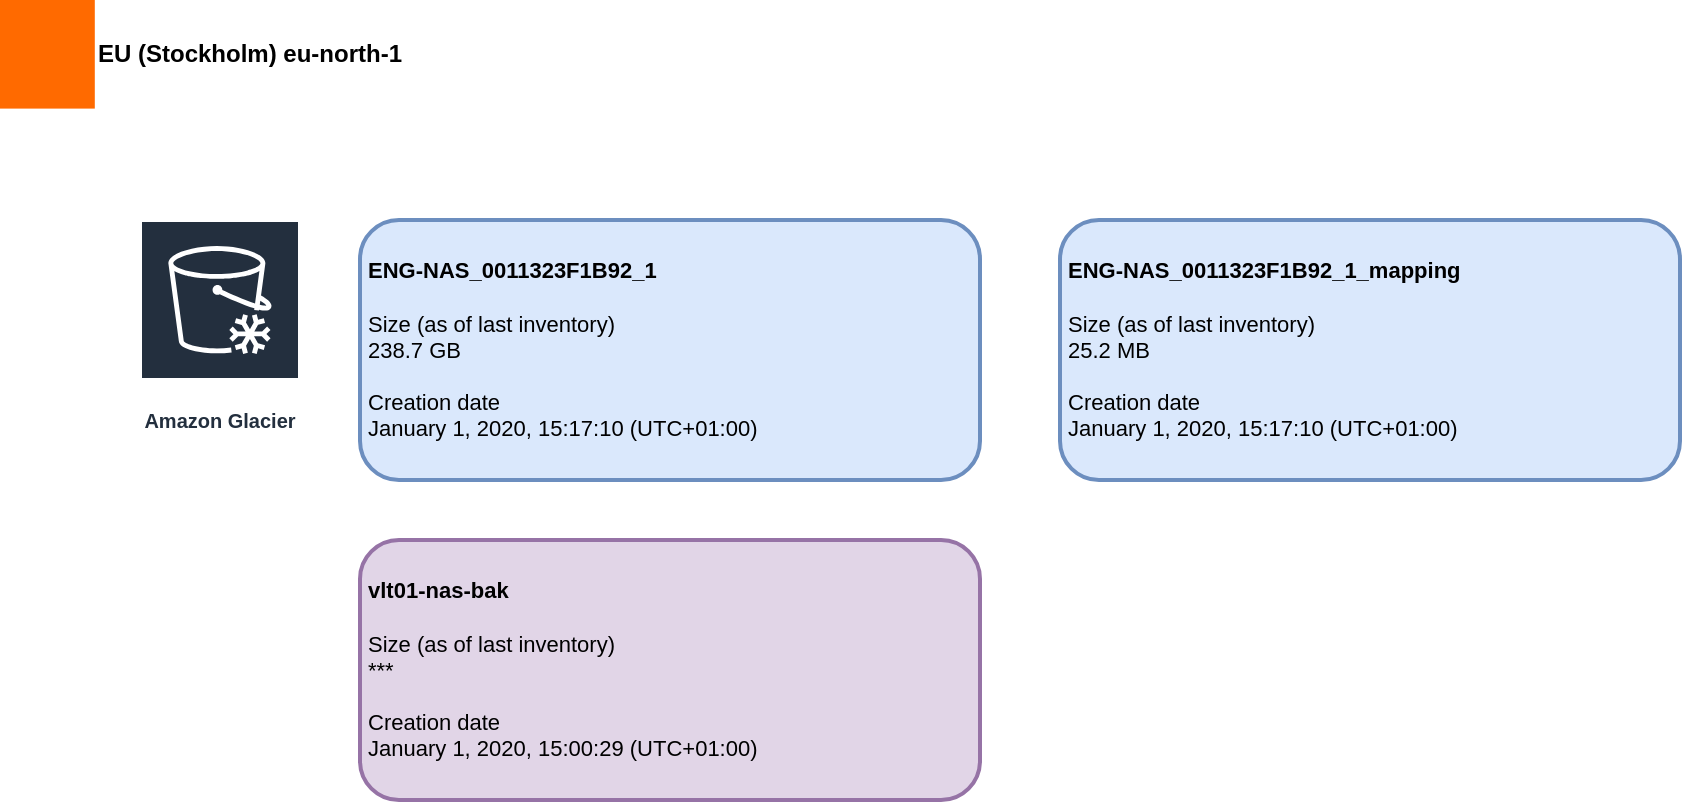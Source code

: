 <mxfile>
    <diagram id="-yid2aA2LPZ6Yue3BWdA" name="Current">
        <mxGraphModel dx="2258" dy="601" grid="1" gridSize="10" guides="1" tooltips="1" connect="1" arrows="1" fold="1" page="1" pageScale="1" pageWidth="1169" pageHeight="1654" math="0" shadow="0">
            <root>
                <mxCell id="0"/>
                <mxCell id="1" parent="0"/>
                <mxCell id="2" value="Amazon Glacier" style="sketch=0;outlineConnect=0;fontColor=#232F3E;gradientColor=none;strokeColor=#ffffff;fillColor=#232F3E;dashed=0;verticalLabelPosition=middle;verticalAlign=bottom;align=center;html=1;whiteSpace=wrap;fontSize=10;fontStyle=1;spacing=3;shape=mxgraph.aws4.productIcon;prIcon=mxgraph.aws4.glacier;" vertex="1" parent="1">
                    <mxGeometry x="110" y="200" width="80" height="110" as="geometry"/>
                </mxCell>
                <mxCell id="3" value="&lt;b&gt;ENG-NAS_0011323F1B92_1&lt;/b&gt;&lt;div&gt;&lt;div&gt;&lt;br&gt;&lt;/div&gt;&lt;div&gt;Size (as of last inventory)&lt;/div&gt;&lt;div&gt;238.7 GB&lt;/div&gt;&lt;/div&gt;&lt;div&gt;&lt;br&gt;&lt;/div&gt;&lt;div&gt;&lt;div class=&quot;awsui_child_18582_whr0e_149&quot;&gt;&lt;div data-test-id=&quot;creation&quot;&gt;&lt;div class=&quot;awsui_root_18wu0_fxrr2_920 awsui_box_18wu0_fxrr2_172 awsui_key-label-variant_18wu0_fxrr2_270 awsui_color-default_18wu0_fxrr2_172 awsui_font-size-default_18wu0_fxrr2_188 awsui_font-weight-default_18wu0_fxrr2_228&quot;&gt;Creation date&lt;/div&gt;&lt;div data-test-id=&quot;value&quot;&gt;January 1, 2020, 15:17:10 (UTC+01:00)&lt;/div&gt;&lt;/div&gt;&lt;/div&gt;&lt;/div&gt;" style="rounded=1;whiteSpace=wrap;html=1;strokeWidth=2;fillColor=#dae8fc;strokeColor=#6c8ebf;fontSize=11;align=left;spacingLeft=2;" vertex="1" parent="1">
                    <mxGeometry x="220" y="200" width="310" height="130" as="geometry"/>
                </mxCell>
                <mxCell id="4" value="EU (Stockholm) eu-north-1" style="points=[];aspect=fixed;html=1;align=left;shadow=0;dashed=0;fillColor=#FF6A00;strokeColor=none;shape=mxgraph.alibaba_cloud.region;labelPosition=right;verticalLabelPosition=middle;verticalAlign=middle;fontStyle=1" vertex="1" parent="1">
                    <mxGeometry x="40" y="90" width="47.4" height="54.3" as="geometry"/>
                </mxCell>
                <mxCell id="5" value="&lt;b&gt;ENG-NAS_0011323F1B92_1_mapping&lt;/b&gt;&lt;br&gt;&lt;div&gt;&lt;div&gt;&lt;br&gt;&lt;/div&gt;&lt;div&gt;&lt;div class=&quot;awsui_child_18582_whr0e_149&quot;&gt;&lt;div data-test-id=&quot;size&quot;&gt;&lt;div class=&quot;awsui_root_18wu0_fxrr2_920 awsui_box_18wu0_fxrr2_172 awsui_key-label-variant_18wu0_fxrr2_270 awsui_color-default_18wu0_fxrr2_172 awsui_font-size-default_18wu0_fxrr2_188 awsui_font-weight-default_18wu0_fxrr2_228&quot;&gt;Size (as of last inventory)&lt;/div&gt;&lt;div data-test-id=&quot;value&quot;&gt;25.2 MB&lt;/div&gt;&lt;div data-test-id=&quot;value&quot;&gt;&lt;br&gt;&lt;/div&gt;&lt;/div&gt;&lt;/div&gt;&lt;/div&gt;&lt;/div&gt;&lt;div&gt;&lt;div class=&quot;awsui_child_18582_whr0e_149&quot;&gt;&lt;div data-test-id=&quot;creation&quot;&gt;&lt;div class=&quot;awsui_root_18wu0_fxrr2_920 awsui_box_18wu0_fxrr2_172 awsui_key-label-variant_18wu0_fxrr2_270 awsui_color-default_18wu0_fxrr2_172 awsui_font-size-default_18wu0_fxrr2_188 awsui_font-weight-default_18wu0_fxrr2_228&quot;&gt;&lt;div class=&quot;awsui_root_18wu0_fxrr2_920 awsui_box_18wu0_fxrr2_172 awsui_key-label-variant_18wu0_fxrr2_270 awsui_color-default_18wu0_fxrr2_172 awsui_font-size-default_18wu0_fxrr2_188 awsui_font-weight-default_18wu0_fxrr2_228&quot;&gt;Creation date&lt;/div&gt;&lt;div class=&quot;awsui_root_18wu0_fxrr2_920 awsui_box_18wu0_fxrr2_172 awsui_key-label-variant_18wu0_fxrr2_270 awsui_color-default_18wu0_fxrr2_172 awsui_font-size-default_18wu0_fxrr2_188 awsui_font-weight-default_18wu0_fxrr2_228&quot;&gt;January 1, 2020, 15:17:10 (UTC+01:00)&lt;/div&gt;&lt;/div&gt;&lt;/div&gt;&lt;/div&gt;&lt;/div&gt;" style="rounded=1;whiteSpace=wrap;html=1;strokeWidth=2;fillColor=#dae8fc;strokeColor=#6c8ebf;fontSize=11;align=left;spacingLeft=2;" vertex="1" parent="1">
                    <mxGeometry x="570" y="200" width="310" height="130" as="geometry"/>
                </mxCell>
                <mxCell id="6" value="&lt;b&gt;vlt01-nas-bak&lt;/b&gt;&lt;br&gt;&lt;div&gt;&lt;div&gt;&lt;br&gt;&lt;/div&gt;&lt;div&gt;Size (as of last inventory)&lt;/div&gt;&lt;div&gt;***&lt;/div&gt;&lt;/div&gt;&lt;div&gt;&lt;br&gt;&lt;/div&gt;&lt;div&gt;&lt;div class=&quot;awsui_child_18582_whr0e_149&quot;&gt;&lt;div data-test-id=&quot;creation&quot;&gt;&lt;div class=&quot;awsui_root_18wu0_fxrr2_920 awsui_box_18wu0_fxrr2_172 awsui_key-label-variant_18wu0_fxrr2_270 awsui_color-default_18wu0_fxrr2_172 awsui_font-size-default_18wu0_fxrr2_188 awsui_font-weight-default_18wu0_fxrr2_228&quot;&gt;&lt;div class=&quot;awsui_root_18wu0_fxrr2_920 awsui_box_18wu0_fxrr2_172 awsui_key-label-variant_18wu0_fxrr2_270 awsui_color-default_18wu0_fxrr2_172 awsui_font-size-default_18wu0_fxrr2_188 awsui_font-weight-default_18wu0_fxrr2_228&quot;&gt;Creation date&lt;/div&gt;&lt;div class=&quot;awsui_root_18wu0_fxrr2_920 awsui_box_18wu0_fxrr2_172 awsui_key-label-variant_18wu0_fxrr2_270 awsui_color-default_18wu0_fxrr2_172 awsui_font-size-default_18wu0_fxrr2_188 awsui_font-weight-default_18wu0_fxrr2_228&quot;&gt;January 1, 2020, 15:00:29 (UTC+01:00)&lt;/div&gt;&lt;/div&gt;&lt;/div&gt;&lt;/div&gt;&lt;/div&gt;" style="rounded=1;whiteSpace=wrap;html=1;strokeWidth=2;fillColor=#e1d5e7;strokeColor=#9673a6;fontSize=11;align=left;spacingLeft=2;" vertex="1" parent="1">
                    <mxGeometry x="220" y="360" width="310" height="130" as="geometry"/>
                </mxCell>
            </root>
        </mxGraphModel>
    </diagram>
    <diagram id="bddy7h2Hi-ZmQLiNzqz8" name="S3 Standard-IA">
        <mxGraphModel dx="1323" dy="352" grid="1" gridSize="10" guides="1" tooltips="1" connect="1" arrows="1" fold="1" page="1" pageScale="1" pageWidth="1169" pageHeight="1654" math="0" shadow="0">
            <root>
                <mxCell id="0"/>
                <mxCell id="1" parent="0"/>
                <mxCell id="eH1VCZnyJ40CKTWU93U9-1" value="Amazon S3" style="sketch=0;outlineConnect=0;fontColor=#232F3E;gradientColor=none;strokeColor=#ffffff;fillColor=#232F3E;dashed=0;verticalLabelPosition=middle;verticalAlign=bottom;align=center;html=1;whiteSpace=wrap;fontSize=10;fontStyle=1;spacing=3;shape=mxgraph.aws4.productIcon;prIcon=mxgraph.aws4.s3;" vertex="1" parent="1">
                    <mxGeometry x="260" y="120" width="80" height="100" as="geometry"/>
                </mxCell>
                <mxCell id="eH1VCZnyJ40CKTWU93U9-2" value="S3 Standard - Infrequent Access (S3 Standard-IA)" style="rounded=1;whiteSpace=wrap;html=1;fillColor=#dae8fc;strokeColor=#6c8ebf;strokeWidth=2;fontStyle=1" vertex="1" parent="1">
                    <mxGeometry x="370" y="120" width="300" height="40" as="geometry"/>
                </mxCell>
            </root>
        </mxGraphModel>
    </diagram>
</mxfile>